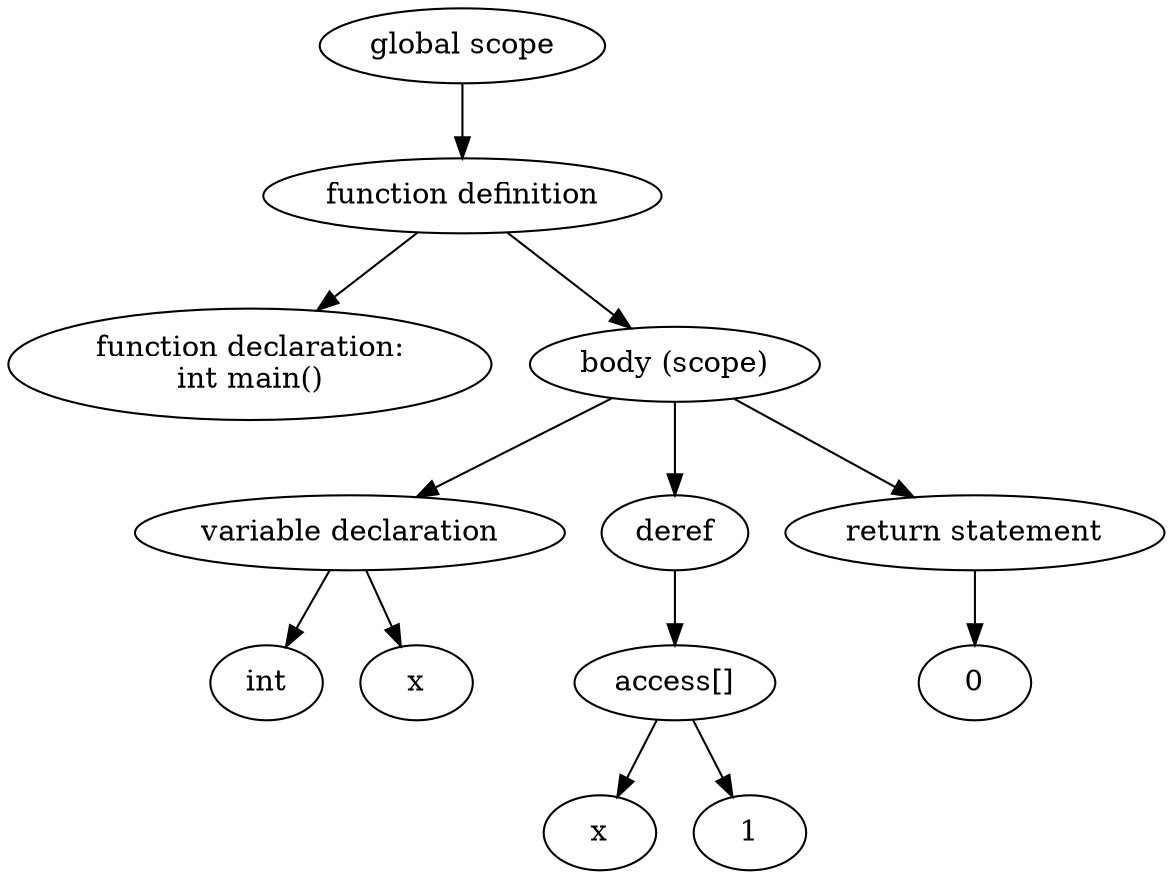 digraph "Abstract Syntax Tree" {
	140480002504832 [label="function declaration:
int main()"]
	140480002504928 -> 140480002504832
	140480002527440 [label=int]
	140480002528688 -> 140480002527440
	140480002527392 [label=x]
	140480002528688 -> 140480002527392
	140480002528688 [label="variable declaration"]
	140480002505744 -> 140480002528688
	140480002529072 [label=x]
	140480002527584 -> 140480002529072
	140480002528064 [label=1]
	140480002527584 -> 140480002528064
	140480002527584 [label="access[]"]
	140480002528352 -> 140480002527584
	140480002528352 [label=deref]
	140480002505744 -> 140480002528352
	140480002528112 [label=0]
	140480002528736 -> 140480002528112
	140480002528736 [label="return statement"]
	140480002505744 -> 140480002528736
	140480002505744 [label="body (scope)"]
	140480002504928 -> 140480002505744
	140480002504928 [label="function definition"]
	140480002504640 -> 140480002504928
	140480002504640 [label="global scope"]
}

